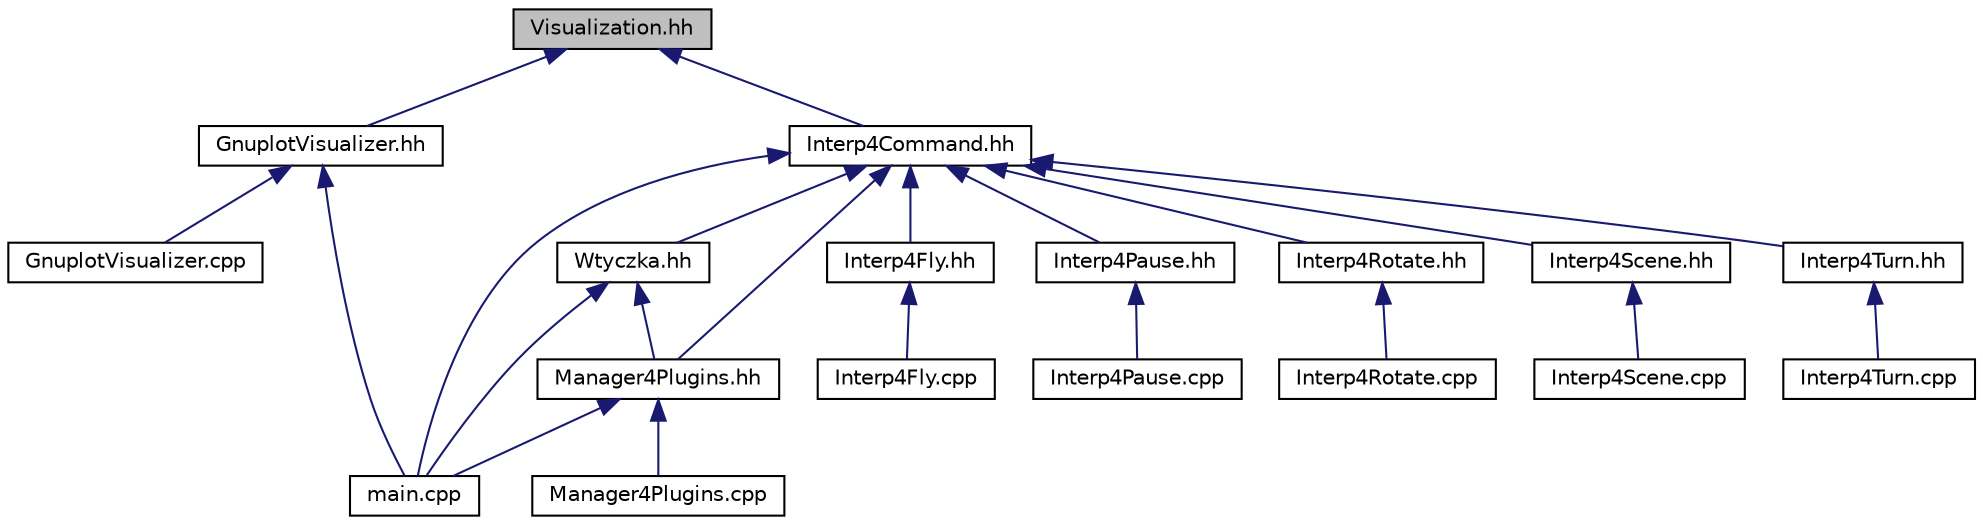 digraph "Visualization.hh"
{
  edge [fontname="Helvetica",fontsize="10",labelfontname="Helvetica",labelfontsize="10"];
  node [fontname="Helvetica",fontsize="10",shape=record];
  Node1 [label="Visualization.hh",height=0.2,width=0.4,color="black", fillcolor="grey75", style="filled", fontcolor="black"];
  Node1 -> Node2 [dir="back",color="midnightblue",fontsize="10",style="solid",fontname="Helvetica"];
  Node2 [label="GnuplotVisualizer.hh",height=0.2,width=0.4,color="black", fillcolor="white", style="filled",URL="$_gnuplot_visualizer_8hh.html"];
  Node2 -> Node3 [dir="back",color="midnightblue",fontsize="10",style="solid",fontname="Helvetica"];
  Node3 [label="GnuplotVisualizer.cpp",height=0.2,width=0.4,color="black", fillcolor="white", style="filled",URL="$_gnuplot_visualizer_8cpp.html"];
  Node2 -> Node4 [dir="back",color="midnightblue",fontsize="10",style="solid",fontname="Helvetica"];
  Node4 [label="main.cpp",height=0.2,width=0.4,color="black", fillcolor="white", style="filled",URL="$main_8cpp.html"];
  Node1 -> Node5 [dir="back",color="midnightblue",fontsize="10",style="solid",fontname="Helvetica"];
  Node5 [label="Interp4Command.hh",height=0.2,width=0.4,color="black", fillcolor="white", style="filled",URL="$_interp4_command_8hh.html",tooltip="Definicja klasy Interp4Command. "];
  Node5 -> Node6 [dir="back",color="midnightblue",fontsize="10",style="solid",fontname="Helvetica"];
  Node6 [label="Wtyczka.hh",height=0.2,width=0.4,color="black", fillcolor="white", style="filled",URL="$_wtyczka_8hh.html",tooltip="Definicja klasy Wtyczka.hh. "];
  Node6 -> Node7 [dir="back",color="midnightblue",fontsize="10",style="solid",fontname="Helvetica"];
  Node7 [label="Manager4Plugins.hh",height=0.2,width=0.4,color="black", fillcolor="white", style="filled",URL="$_manager4_plugins_8hh.html",tooltip="Definicja klasy Manager4Plugins. "];
  Node7 -> Node4 [dir="back",color="midnightblue",fontsize="10",style="solid",fontname="Helvetica"];
  Node7 -> Node8 [dir="back",color="midnightblue",fontsize="10",style="solid",fontname="Helvetica"];
  Node8 [label="Manager4Plugins.cpp",height=0.2,width=0.4,color="black", fillcolor="white", style="filled",URL="$_manager4_plugins_8cpp.html"];
  Node6 -> Node4 [dir="back",color="midnightblue",fontsize="10",style="solid",fontname="Helvetica"];
  Node5 -> Node7 [dir="back",color="midnightblue",fontsize="10",style="solid",fontname="Helvetica"];
  Node5 -> Node9 [dir="back",color="midnightblue",fontsize="10",style="solid",fontname="Helvetica"];
  Node9 [label="Interp4Fly.hh",height=0.2,width=0.4,color="black", fillcolor="white", style="filled",URL="$_interp4_fly_8hh.html",tooltip="Definicja klasy Interp4Fly. "];
  Node9 -> Node10 [dir="back",color="midnightblue",fontsize="10",style="solid",fontname="Helvetica"];
  Node10 [label="Interp4Fly.cpp",height=0.2,width=0.4,color="black", fillcolor="white", style="filled",URL="$_interp4_fly_8cpp.html"];
  Node5 -> Node11 [dir="back",color="midnightblue",fontsize="10",style="solid",fontname="Helvetica"];
  Node11 [label="Interp4Pause.hh",height=0.2,width=0.4,color="black", fillcolor="white", style="filled",URL="$_interp4_pause_8hh.html",tooltip="Definicja klasy Interp4Pause. "];
  Node11 -> Node12 [dir="back",color="midnightblue",fontsize="10",style="solid",fontname="Helvetica"];
  Node12 [label="Interp4Pause.cpp",height=0.2,width=0.4,color="black", fillcolor="white", style="filled",URL="$_interp4_pause_8cpp.html"];
  Node5 -> Node13 [dir="back",color="midnightblue",fontsize="10",style="solid",fontname="Helvetica"];
  Node13 [label="Interp4Rotate.hh",height=0.2,width=0.4,color="black", fillcolor="white", style="filled",URL="$_interp4_rotate_8hh.html",tooltip="Definicja klasy Interp4Rotate. "];
  Node13 -> Node14 [dir="back",color="midnightblue",fontsize="10",style="solid",fontname="Helvetica"];
  Node14 [label="Interp4Rotate.cpp",height=0.2,width=0.4,color="black", fillcolor="white", style="filled",URL="$_interp4_rotate_8cpp.html"];
  Node5 -> Node15 [dir="back",color="midnightblue",fontsize="10",style="solid",fontname="Helvetica"];
  Node15 [label="Interp4Scene.hh",height=0.2,width=0.4,color="black", fillcolor="white", style="filled",URL="$_interp4_scene_8hh.html",tooltip="Definicja klasy Interp4Fly. "];
  Node15 -> Node16 [dir="back",color="midnightblue",fontsize="10",style="solid",fontname="Helvetica"];
  Node16 [label="Interp4Scene.cpp",height=0.2,width=0.4,color="black", fillcolor="white", style="filled",URL="$_interp4_scene_8cpp.html"];
  Node5 -> Node17 [dir="back",color="midnightblue",fontsize="10",style="solid",fontname="Helvetica"];
  Node17 [label="Interp4Turn.hh",height=0.2,width=0.4,color="black", fillcolor="white", style="filled",URL="$_interp4_turn_8hh.html",tooltip="Definicja klasy Interp4Fly. "];
  Node17 -> Node18 [dir="back",color="midnightblue",fontsize="10",style="solid",fontname="Helvetica"];
  Node18 [label="Interp4Turn.cpp",height=0.2,width=0.4,color="black", fillcolor="white", style="filled",URL="$_interp4_turn_8cpp.html"];
  Node5 -> Node4 [dir="back",color="midnightblue",fontsize="10",style="solid",fontname="Helvetica"];
}
